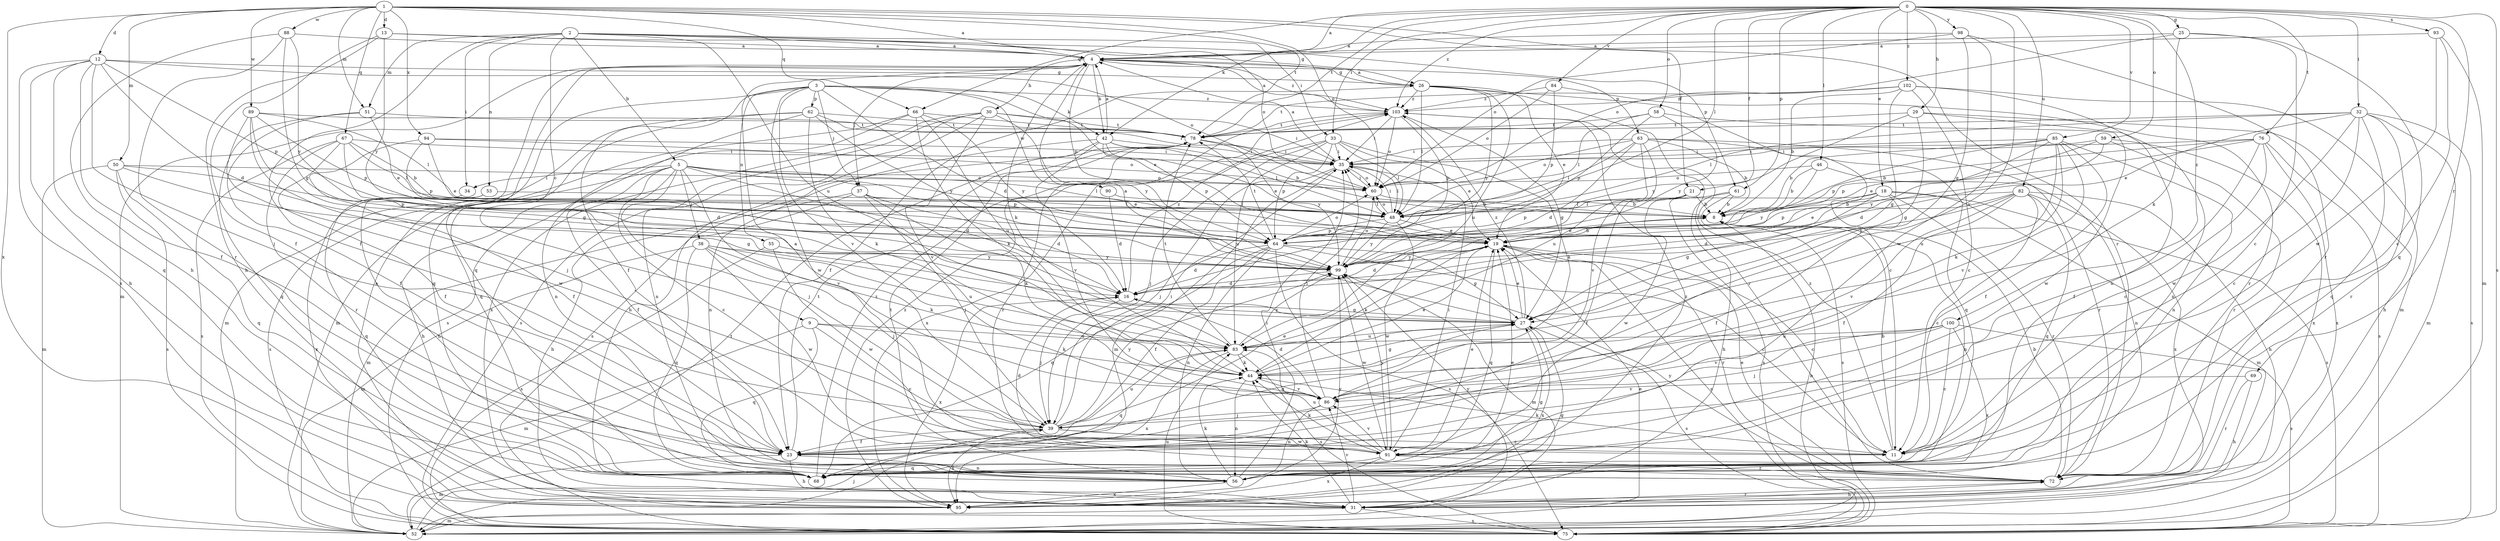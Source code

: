 strict digraph  {
0;
1;
2;
3;
4;
5;
8;
9;
11;
12;
13;
16;
18;
19;
21;
23;
25;
26;
27;
29;
30;
31;
32;
33;
34;
35;
37;
38;
39;
42;
44;
46;
48;
50;
51;
52;
53;
55;
56;
58;
59;
60;
61;
62;
63;
64;
66;
67;
68;
69;
72;
75;
76;
78;
82;
83;
84;
85;
86;
88;
89;
90;
91;
93;
94;
95;
98;
99;
100;
102;
103;
0 -> 4  [label=a];
0 -> 18  [label=e];
0 -> 21  [label=f];
0 -> 25  [label=g];
0 -> 29  [label=h];
0 -> 32  [label=i];
0 -> 33  [label=i];
0 -> 42  [label=k];
0 -> 46  [label=l];
0 -> 48  [label=l];
0 -> 58  [label=o];
0 -> 59  [label=o];
0 -> 61  [label=p];
0 -> 66  [label=q];
0 -> 69  [label=r];
0 -> 75  [label=s];
0 -> 76  [label=t];
0 -> 78  [label=t];
0 -> 82  [label=u];
0 -> 84  [label=v];
0 -> 85  [label=v];
0 -> 86  [label=v];
0 -> 93  [label=x];
0 -> 98  [label=y];
0 -> 100  [label=z];
0 -> 102  [label=z];
0 -> 103  [label=z];
1 -> 4  [label=a];
1 -> 12  [label=d];
1 -> 13  [label=d];
1 -> 21  [label=f];
1 -> 50  [label=m];
1 -> 51  [label=m];
1 -> 60  [label=o];
1 -> 66  [label=q];
1 -> 67  [label=q];
1 -> 72  [label=r];
1 -> 78  [label=t];
1 -> 88  [label=w];
1 -> 89  [label=w];
1 -> 94  [label=x];
1 -> 95  [label=x];
2 -> 4  [label=a];
2 -> 5  [label=b];
2 -> 9  [label=c];
2 -> 23  [label=f];
2 -> 33  [label=i];
2 -> 34  [label=i];
2 -> 51  [label=m];
2 -> 53  [label=n];
2 -> 60  [label=o];
2 -> 61  [label=p];
2 -> 83  [label=u];
3 -> 16  [label=d];
3 -> 19  [label=e];
3 -> 23  [label=f];
3 -> 37  [label=j];
3 -> 42  [label=k];
3 -> 55  [label=n];
3 -> 62  [label=p];
3 -> 68  [label=q];
3 -> 86  [label=v];
3 -> 90  [label=w];
3 -> 91  [label=w];
3 -> 103  [label=z];
4 -> 26  [label=g];
4 -> 30  [label=h];
4 -> 37  [label=j];
4 -> 42  [label=k];
4 -> 44  [label=k];
4 -> 52  [label=m];
4 -> 63  [label=p];
4 -> 64  [label=p];
4 -> 68  [label=q];
4 -> 103  [label=z];
5 -> 11  [label=c];
5 -> 16  [label=d];
5 -> 19  [label=e];
5 -> 23  [label=f];
5 -> 31  [label=h];
5 -> 34  [label=i];
5 -> 38  [label=j];
5 -> 39  [label=j];
5 -> 48  [label=l];
5 -> 60  [label=o];
5 -> 64  [label=p];
5 -> 75  [label=s];
5 -> 86  [label=v];
8 -> 19  [label=e];
8 -> 56  [label=n];
9 -> 11  [label=c];
9 -> 44  [label=k];
9 -> 52  [label=m];
9 -> 68  [label=q];
9 -> 83  [label=u];
11 -> 8  [label=b];
11 -> 44  [label=k];
11 -> 103  [label=z];
12 -> 16  [label=d];
12 -> 23  [label=f];
12 -> 26  [label=g];
12 -> 31  [label=h];
12 -> 39  [label=j];
12 -> 60  [label=o];
12 -> 64  [label=p];
12 -> 68  [label=q];
12 -> 95  [label=x];
13 -> 4  [label=a];
13 -> 23  [label=f];
13 -> 26  [label=g];
13 -> 31  [label=h];
13 -> 99  [label=y];
16 -> 27  [label=g];
16 -> 39  [label=j];
16 -> 95  [label=x];
16 -> 103  [label=z];
18 -> 16  [label=d];
18 -> 19  [label=e];
18 -> 23  [label=f];
18 -> 27  [label=g];
18 -> 48  [label=l];
18 -> 52  [label=m];
18 -> 72  [label=r];
18 -> 75  [label=s];
19 -> 8  [label=b];
19 -> 11  [label=c];
19 -> 16  [label=d];
19 -> 44  [label=k];
19 -> 68  [label=q];
19 -> 72  [label=r];
19 -> 75  [label=s];
19 -> 99  [label=y];
21 -> 8  [label=b];
21 -> 23  [label=f];
21 -> 64  [label=p];
21 -> 75  [label=s];
21 -> 91  [label=w];
23 -> 27  [label=g];
23 -> 31  [label=h];
23 -> 52  [label=m];
23 -> 56  [label=n];
23 -> 78  [label=t];
25 -> 4  [label=a];
25 -> 11  [label=c];
25 -> 44  [label=k];
25 -> 60  [label=o];
25 -> 68  [label=q];
26 -> 4  [label=a];
26 -> 11  [label=c];
26 -> 19  [label=e];
26 -> 23  [label=f];
26 -> 48  [label=l];
26 -> 72  [label=r];
26 -> 83  [label=u];
26 -> 99  [label=y];
26 -> 103  [label=z];
27 -> 4  [label=a];
27 -> 19  [label=e];
27 -> 75  [label=s];
27 -> 83  [label=u];
27 -> 95  [label=x];
27 -> 103  [label=z];
29 -> 27  [label=g];
29 -> 31  [label=h];
29 -> 56  [label=n];
29 -> 78  [label=t];
29 -> 99  [label=y];
30 -> 31  [label=h];
30 -> 35  [label=i];
30 -> 56  [label=n];
30 -> 75  [label=s];
30 -> 78  [label=t];
30 -> 86  [label=v];
30 -> 95  [label=x];
30 -> 99  [label=y];
31 -> 44  [label=k];
31 -> 52  [label=m];
31 -> 72  [label=r];
31 -> 75  [label=s];
31 -> 86  [label=v];
31 -> 99  [label=y];
32 -> 11  [label=c];
32 -> 19  [label=e];
32 -> 48  [label=l];
32 -> 52  [label=m];
32 -> 68  [label=q];
32 -> 72  [label=r];
32 -> 75  [label=s];
32 -> 78  [label=t];
32 -> 91  [label=w];
33 -> 19  [label=e];
33 -> 35  [label=i];
33 -> 39  [label=j];
33 -> 44  [label=k];
33 -> 48  [label=l];
33 -> 64  [label=p];
33 -> 83  [label=u];
33 -> 95  [label=x];
34 -> 68  [label=q];
35 -> 4  [label=a];
35 -> 39  [label=j];
35 -> 48  [label=l];
35 -> 52  [label=m];
35 -> 60  [label=o];
37 -> 8  [label=b];
37 -> 16  [label=d];
37 -> 31  [label=h];
37 -> 39  [label=j];
37 -> 44  [label=k];
37 -> 52  [label=m];
38 -> 39  [label=j];
38 -> 44  [label=k];
38 -> 52  [label=m];
38 -> 68  [label=q];
38 -> 83  [label=u];
38 -> 91  [label=w];
38 -> 99  [label=y];
39 -> 4  [label=a];
39 -> 11  [label=c];
39 -> 19  [label=e];
39 -> 23  [label=f];
39 -> 35  [label=i];
39 -> 83  [label=u];
39 -> 91  [label=w];
39 -> 95  [label=x];
39 -> 99  [label=y];
42 -> 4  [label=a];
42 -> 8  [label=b];
42 -> 19  [label=e];
42 -> 35  [label=i];
42 -> 48  [label=l];
42 -> 56  [label=n];
42 -> 64  [label=p];
42 -> 75  [label=s];
42 -> 86  [label=v];
44 -> 19  [label=e];
44 -> 27  [label=g];
44 -> 56  [label=n];
44 -> 86  [label=v];
46 -> 8  [label=b];
46 -> 56  [label=n];
46 -> 60  [label=o];
46 -> 99  [label=y];
48 -> 19  [label=e];
48 -> 35  [label=i];
48 -> 60  [label=o];
48 -> 64  [label=p];
48 -> 91  [label=w];
48 -> 99  [label=y];
50 -> 27  [label=g];
50 -> 52  [label=m];
50 -> 60  [label=o];
50 -> 64  [label=p];
50 -> 68  [label=q];
50 -> 75  [label=s];
51 -> 19  [label=e];
51 -> 23  [label=f];
51 -> 68  [label=q];
51 -> 78  [label=t];
52 -> 8  [label=b];
52 -> 19  [label=e];
52 -> 39  [label=j];
52 -> 78  [label=t];
53 -> 48  [label=l];
53 -> 56  [label=n];
53 -> 95  [label=x];
55 -> 75  [label=s];
55 -> 91  [label=w];
55 -> 99  [label=y];
56 -> 27  [label=g];
56 -> 35  [label=i];
56 -> 44  [label=k];
56 -> 78  [label=t];
56 -> 95  [label=x];
56 -> 103  [label=z];
58 -> 48  [label=l];
58 -> 64  [label=p];
58 -> 78  [label=t];
58 -> 91  [label=w];
58 -> 99  [label=y];
59 -> 16  [label=d];
59 -> 19  [label=e];
59 -> 35  [label=i];
59 -> 72  [label=r];
59 -> 95  [label=x];
60 -> 8  [label=b];
60 -> 35  [label=i];
60 -> 48  [label=l];
61 -> 8  [label=b];
61 -> 31  [label=h];
61 -> 48  [label=l];
61 -> 75  [label=s];
62 -> 35  [label=i];
62 -> 44  [label=k];
62 -> 52  [label=m];
62 -> 56  [label=n];
62 -> 68  [label=q];
62 -> 78  [label=t];
62 -> 99  [label=y];
63 -> 8  [label=b];
63 -> 16  [label=d];
63 -> 35  [label=i];
63 -> 48  [label=l];
63 -> 60  [label=o];
63 -> 68  [label=q];
63 -> 72  [label=r];
63 -> 83  [label=u];
63 -> 86  [label=v];
64 -> 11  [label=c];
64 -> 16  [label=d];
64 -> 23  [label=f];
64 -> 27  [label=g];
64 -> 56  [label=n];
64 -> 60  [label=o];
64 -> 68  [label=q];
64 -> 75  [label=s];
64 -> 78  [label=t];
66 -> 44  [label=k];
66 -> 52  [label=m];
66 -> 75  [label=s];
66 -> 78  [label=t];
66 -> 83  [label=u];
66 -> 99  [label=y];
67 -> 8  [label=b];
67 -> 16  [label=d];
67 -> 23  [label=f];
67 -> 35  [label=i];
67 -> 48  [label=l];
67 -> 72  [label=r];
67 -> 75  [label=s];
68 -> 19  [label=e];
68 -> 103  [label=z];
69 -> 31  [label=h];
69 -> 72  [label=r];
69 -> 86  [label=v];
72 -> 8  [label=b];
72 -> 19  [label=e];
72 -> 31  [label=h];
72 -> 99  [label=y];
75 -> 83  [label=u];
76 -> 8  [label=b];
76 -> 11  [label=c];
76 -> 23  [label=f];
76 -> 35  [label=i];
76 -> 64  [label=p];
76 -> 75  [label=s];
76 -> 95  [label=x];
78 -> 35  [label=i];
78 -> 72  [label=r];
78 -> 99  [label=y];
82 -> 8  [label=b];
82 -> 11  [label=c];
82 -> 23  [label=f];
82 -> 31  [label=h];
82 -> 64  [label=p];
82 -> 68  [label=q];
82 -> 86  [label=v];
82 -> 95  [label=x];
82 -> 99  [label=y];
83 -> 44  [label=k];
83 -> 68  [label=q];
83 -> 75  [label=s];
83 -> 78  [label=t];
83 -> 95  [label=x];
83 -> 99  [label=y];
84 -> 60  [label=o];
84 -> 64  [label=p];
84 -> 72  [label=r];
84 -> 103  [label=z];
85 -> 8  [label=b];
85 -> 23  [label=f];
85 -> 35  [label=i];
85 -> 44  [label=k];
85 -> 56  [label=n];
85 -> 64  [label=p];
85 -> 83  [label=u];
85 -> 86  [label=v];
85 -> 99  [label=y];
86 -> 16  [label=d];
86 -> 35  [label=i];
86 -> 39  [label=j];
86 -> 56  [label=n];
88 -> 4  [label=a];
88 -> 27  [label=g];
88 -> 31  [label=h];
88 -> 72  [label=r];
88 -> 99  [label=y];
89 -> 27  [label=g];
89 -> 39  [label=j];
89 -> 48  [label=l];
89 -> 64  [label=p];
89 -> 78  [label=t];
89 -> 91  [label=w];
90 -> 16  [label=d];
90 -> 48  [label=l];
91 -> 16  [label=d];
91 -> 19  [label=e];
91 -> 35  [label=i];
91 -> 44  [label=k];
91 -> 68  [label=q];
91 -> 72  [label=r];
91 -> 83  [label=u];
91 -> 86  [label=v];
91 -> 95  [label=x];
91 -> 99  [label=y];
93 -> 4  [label=a];
93 -> 11  [label=c];
93 -> 52  [label=m];
93 -> 91  [label=w];
94 -> 19  [label=e];
94 -> 23  [label=f];
94 -> 35  [label=i];
94 -> 60  [label=o];
94 -> 64  [label=p];
95 -> 4  [label=a];
95 -> 27  [label=g];
95 -> 99  [label=y];
95 -> 103  [label=z];
98 -> 4  [label=a];
98 -> 27  [label=g];
98 -> 60  [label=o];
98 -> 72  [label=r];
98 -> 91  [label=w];
99 -> 16  [label=d];
99 -> 52  [label=m];
99 -> 60  [label=o];
99 -> 91  [label=w];
100 -> 11  [label=c];
100 -> 39  [label=j];
100 -> 75  [label=s];
100 -> 83  [label=u];
100 -> 86  [label=v];
100 -> 95  [label=x];
102 -> 8  [label=b];
102 -> 11  [label=c];
102 -> 27  [label=g];
102 -> 52  [label=m];
102 -> 56  [label=n];
102 -> 78  [label=t];
102 -> 103  [label=z];
103 -> 4  [label=a];
103 -> 27  [label=g];
103 -> 35  [label=i];
103 -> 60  [label=o];
103 -> 64  [label=p];
103 -> 78  [label=t];
}
